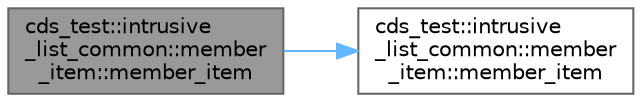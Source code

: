 digraph "cds_test::intrusive_list_common::member_item::member_item"
{
 // LATEX_PDF_SIZE
  bgcolor="transparent";
  edge [fontname=Helvetica,fontsize=10,labelfontname=Helvetica,labelfontsize=10];
  node [fontname=Helvetica,fontsize=10,shape=box,height=0.2,width=0.4];
  rankdir="LR";
  Node1 [id="Node000001",label="cds_test::intrusive\l_list_common::member\l_item::member_item",height=0.2,width=0.4,color="gray40", fillcolor="grey60", style="filled", fontcolor="black",tooltip=" "];
  Node1 -> Node2 [id="edge1_Node000001_Node000002",color="steelblue1",style="solid",tooltip=" "];
  Node2 [id="Node000002",label="cds_test::intrusive\l_list_common::member\l_item::member_item",height=0.2,width=0.4,color="grey40", fillcolor="white", style="filled",URL="$structcds__test_1_1intrusive__list__common_1_1member__item.html#a0e53822182da7949c8dec41e8d6d3536",tooltip=" "];
}

